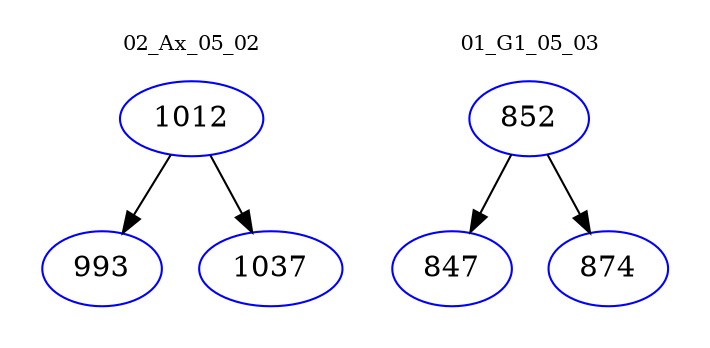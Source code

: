 digraph{
subgraph cluster_0 {
color = white
label = "02_Ax_05_02";
fontsize=10;
T0_1012 [label="1012", color="blue"]
T0_1012 -> T0_993 [color="black"]
T0_993 [label="993", color="blue"]
T0_1012 -> T0_1037 [color="black"]
T0_1037 [label="1037", color="blue"]
}
subgraph cluster_1 {
color = white
label = "01_G1_05_03";
fontsize=10;
T1_852 [label="852", color="blue"]
T1_852 -> T1_847 [color="black"]
T1_847 [label="847", color="blue"]
T1_852 -> T1_874 [color="black"]
T1_874 [label="874", color="blue"]
}
}
